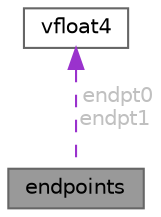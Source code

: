 digraph "endpoints"
{
 // LATEX_PDF_SIZE
  bgcolor="transparent";
  edge [fontname=Helvetica,fontsize=10,labelfontname=Helvetica,labelfontsize=10];
  node [fontname=Helvetica,fontsize=10,shape=box,height=0.2,width=0.4];
  Node1 [id="Node000001",label="endpoints",height=0.2,width=0.4,color="gray40", fillcolor="grey60", style="filled", fontcolor="black",tooltip="Data structure storing the color endpoints for a block."];
  Node2 -> Node1 [id="edge1_Node000001_Node000002",dir="back",color="darkorchid3",style="dashed",tooltip=" ",label=" endpt0\nendpt1",fontcolor="grey" ];
  Node2 [id="Node000002",label="vfloat4",height=0.2,width=0.4,color="gray40", fillcolor="white", style="filled",URL="$structvfloat4.html",tooltip="4x32-bit vectors, implemented using Armv8-A NEON."];
}
